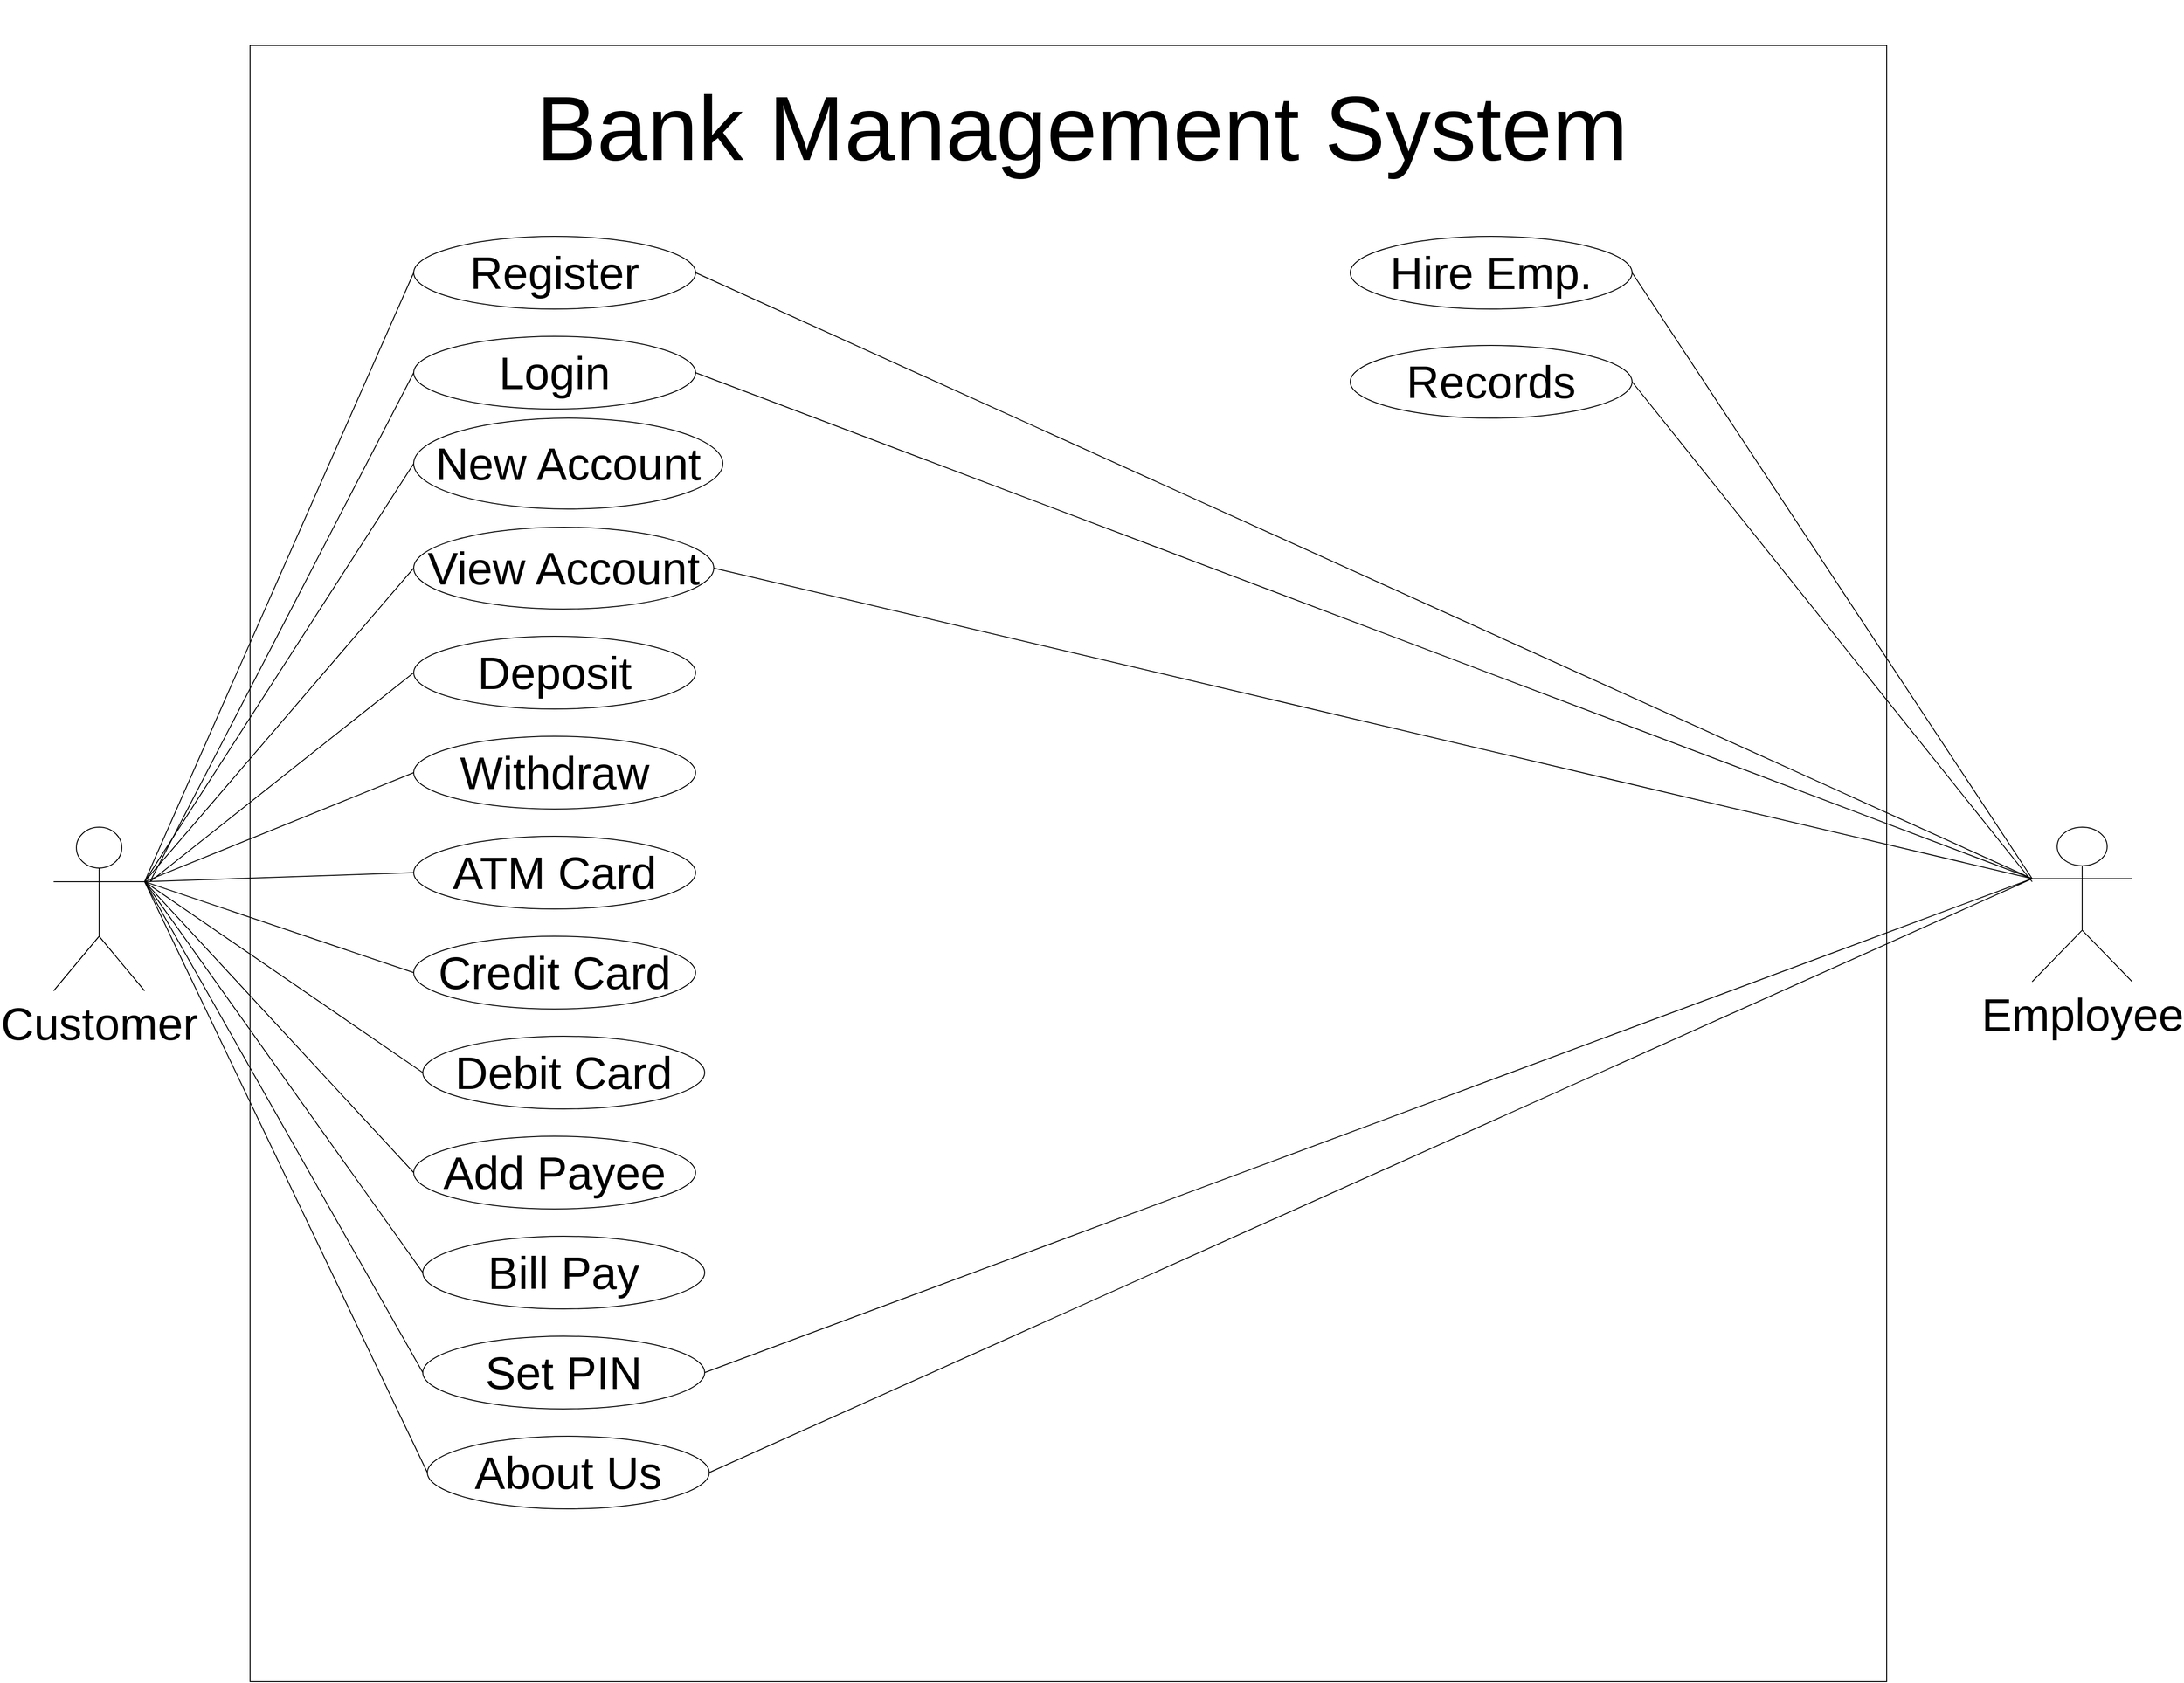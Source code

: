 <mxfile version="21.6.1" type="device">
  <diagram name="Page-1" id="UhHEcrwQUCHORO4G9uPf">
    <mxGraphModel dx="4947" dy="2389" grid="1" gridSize="10" guides="1" tooltips="1" connect="1" arrows="1" fold="1" page="1" pageScale="1" pageWidth="850" pageHeight="1100" math="0" shadow="0">
      <root>
        <mxCell id="0" />
        <mxCell id="1" parent="0" />
        <mxCell id="PY0LSQ1uhZMkH___Wvzr-1" value="" style="whiteSpace=wrap;html=1;aspect=fixed;" parent="1" vertex="1">
          <mxGeometry x="-510" y="150" width="1800" height="1800" as="geometry" />
        </mxCell>
        <mxCell id="PY0LSQ1uhZMkH___Wvzr-2" value="&lt;font style=&quot;font-size: 50px;&quot;&gt;Customer&lt;/font&gt;" style="shape=umlActor;verticalLabelPosition=bottom;verticalAlign=top;html=1;outlineConnect=0;" parent="1" vertex="1">
          <mxGeometry x="-726" y="1010" width="100" height="180" as="geometry" />
        </mxCell>
        <mxCell id="PY0LSQ1uhZMkH___Wvzr-3" value="&lt;font style=&quot;font-size: 100px;&quot;&gt;Bank Management System&lt;/font&gt;" style="text;html=1;strokeColor=none;fillColor=none;align=center;verticalAlign=middle;whiteSpace=wrap;rounded=0;" parent="1" vertex="1">
          <mxGeometry x="-570" y="100" width="1950" height="280" as="geometry" />
        </mxCell>
        <mxCell id="PY0LSQ1uhZMkH___Wvzr-4" value="&lt;font style=&quot;font-size: 50px;&quot;&gt;Employee&lt;/font&gt;" style="shape=umlActor;verticalLabelPosition=bottom;verticalAlign=top;html=1;outlineConnect=0;" parent="1" vertex="1">
          <mxGeometry x="1450" y="1010" width="110" height="170" as="geometry" />
        </mxCell>
        <mxCell id="PY0LSQ1uhZMkH___Wvzr-6" value="&lt;font style=&quot;font-size: 50px;&quot;&gt;Register&lt;/font&gt;" style="ellipse;whiteSpace=wrap;html=1;" parent="1" vertex="1">
          <mxGeometry x="-330" y="360" width="310" height="80" as="geometry" />
        </mxCell>
        <mxCell id="PY0LSQ1uhZMkH___Wvzr-13" value="" style="endArrow=none;html=1;rounded=0;exitX=1;exitY=0.333;exitDx=0;exitDy=0;exitPerimeter=0;" parent="1" source="PY0LSQ1uhZMkH___Wvzr-2" edge="1">
          <mxGeometry width="50" height="50" relative="1" as="geometry">
            <mxPoint x="-888.57" y="1090" as="sourcePoint" />
            <mxPoint x="-329.999" y="400" as="targetPoint" />
          </mxGeometry>
        </mxCell>
        <mxCell id="PY0LSQ1uhZMkH___Wvzr-14" value="&lt;span style=&quot;font-size: 50px;&quot;&gt;Login&lt;/span&gt;" style="ellipse;whiteSpace=wrap;html=1;" parent="1" vertex="1">
          <mxGeometry x="-330" y="470" width="310" height="80" as="geometry" />
        </mxCell>
        <mxCell id="PY0LSQ1uhZMkH___Wvzr-15" value="&lt;span style=&quot;font-size: 50px;&quot;&gt;New Account&lt;/span&gt;" style="ellipse;whiteSpace=wrap;html=1;" parent="1" vertex="1">
          <mxGeometry x="-330" y="560" width="340" height="100" as="geometry" />
        </mxCell>
        <mxCell id="PY0LSQ1uhZMkH___Wvzr-16" value="&lt;span style=&quot;font-size: 50px;&quot;&gt;View Account&lt;/span&gt;" style="ellipse;whiteSpace=wrap;html=1;" parent="1" vertex="1">
          <mxGeometry x="-330" y="680" width="330" height="90" as="geometry" />
        </mxCell>
        <mxCell id="PY0LSQ1uhZMkH___Wvzr-17" value="&lt;span style=&quot;font-size: 50px;&quot;&gt;Deposit&lt;/span&gt;" style="ellipse;whiteSpace=wrap;html=1;" parent="1" vertex="1">
          <mxGeometry x="-330" y="800" width="310" height="80" as="geometry" />
        </mxCell>
        <mxCell id="PY0LSQ1uhZMkH___Wvzr-18" value="&lt;span style=&quot;font-size: 50px;&quot;&gt;Withdraw&lt;/span&gt;" style="ellipse;whiteSpace=wrap;html=1;" parent="1" vertex="1">
          <mxGeometry x="-330" y="910" width="310" height="80" as="geometry" />
        </mxCell>
        <mxCell id="PY0LSQ1uhZMkH___Wvzr-19" value="" style="endArrow=none;html=1;rounded=0;exitX=1;exitY=0.333;exitDx=0;exitDy=0;exitPerimeter=0;entryX=0;entryY=0.5;entryDx=0;entryDy=0;" parent="1" target="PY0LSQ1uhZMkH___Wvzr-14" edge="1">
          <mxGeometry width="50" height="50" relative="1" as="geometry">
            <mxPoint x="-620" y="1070" as="sourcePoint" />
            <mxPoint x="-329.999" y="400" as="targetPoint" />
          </mxGeometry>
        </mxCell>
        <mxCell id="PY0LSQ1uhZMkH___Wvzr-20" value="" style="endArrow=none;html=1;rounded=0;entryX=0;entryY=0.5;entryDx=0;entryDy=0;exitX=1;exitY=0.333;exitDx=0;exitDy=0;exitPerimeter=0;" parent="1" source="PY0LSQ1uhZMkH___Wvzr-2" target="PY0LSQ1uhZMkH___Wvzr-15" edge="1">
          <mxGeometry width="50" height="50" relative="1" as="geometry">
            <mxPoint x="-620" y="1060" as="sourcePoint" />
            <mxPoint x="-309.999" y="420" as="targetPoint" />
          </mxGeometry>
        </mxCell>
        <mxCell id="PY0LSQ1uhZMkH___Wvzr-21" value="" style="endArrow=none;html=1;rounded=0;entryX=0;entryY=0.5;entryDx=0;entryDy=0;exitX=1;exitY=0.333;exitDx=0;exitDy=0;exitPerimeter=0;" parent="1" source="PY0LSQ1uhZMkH___Wvzr-2" target="PY0LSQ1uhZMkH___Wvzr-16" edge="1">
          <mxGeometry width="50" height="50" relative="1" as="geometry">
            <mxPoint x="-610" y="1080" as="sourcePoint" />
            <mxPoint x="-320" y="640" as="targetPoint" />
          </mxGeometry>
        </mxCell>
        <mxCell id="PY0LSQ1uhZMkH___Wvzr-22" value="" style="endArrow=none;html=1;rounded=0;entryX=0;entryY=0.5;entryDx=0;entryDy=0;" parent="1" target="PY0LSQ1uhZMkH___Wvzr-17" edge="1">
          <mxGeometry width="50" height="50" relative="1" as="geometry">
            <mxPoint x="-620" y="1070" as="sourcePoint" />
            <mxPoint x="-310" y="650" as="targetPoint" />
          </mxGeometry>
        </mxCell>
        <mxCell id="PY0LSQ1uhZMkH___Wvzr-23" value="" style="endArrow=none;html=1;rounded=0;entryX=0;entryY=0.5;entryDx=0;entryDy=0;exitX=1;exitY=0.333;exitDx=0;exitDy=0;exitPerimeter=0;" parent="1" source="PY0LSQ1uhZMkH___Wvzr-2" target="PY0LSQ1uhZMkH___Wvzr-18" edge="1">
          <mxGeometry width="50" height="50" relative="1" as="geometry">
            <mxPoint x="-580" y="1180" as="sourcePoint" />
            <mxPoint x="-300" y="660" as="targetPoint" />
          </mxGeometry>
        </mxCell>
        <mxCell id="PY0LSQ1uhZMkH___Wvzr-24" value="&lt;span style=&quot;font-size: 50px;&quot;&gt;ATM Card&lt;/span&gt;" style="ellipse;whiteSpace=wrap;html=1;" parent="1" vertex="1">
          <mxGeometry x="-330" y="1020" width="310" height="80" as="geometry" />
        </mxCell>
        <mxCell id="PY0LSQ1uhZMkH___Wvzr-25" value="&lt;span style=&quot;font-size: 50px;&quot;&gt;Credit Card&lt;/span&gt;" style="ellipse;whiteSpace=wrap;html=1;" parent="1" vertex="1">
          <mxGeometry x="-330" y="1130" width="310" height="80" as="geometry" />
        </mxCell>
        <mxCell id="PY0LSQ1uhZMkH___Wvzr-26" value="&lt;span style=&quot;font-size: 50px;&quot;&gt;Debit Card&lt;/span&gt;" style="ellipse;whiteSpace=wrap;html=1;" parent="1" vertex="1">
          <mxGeometry x="-320" y="1240" width="310" height="80" as="geometry" />
        </mxCell>
        <mxCell id="PY0LSQ1uhZMkH___Wvzr-27" value="&lt;span style=&quot;font-size: 50px;&quot;&gt;Add Payee&lt;/span&gt;" style="ellipse;whiteSpace=wrap;html=1;" parent="1" vertex="1">
          <mxGeometry x="-330" y="1350" width="310" height="80" as="geometry" />
        </mxCell>
        <mxCell id="PY0LSQ1uhZMkH___Wvzr-28" value="&lt;span style=&quot;font-size: 50px;&quot;&gt;Bill Pay&lt;/span&gt;" style="ellipse;whiteSpace=wrap;html=1;" parent="1" vertex="1">
          <mxGeometry x="-320" y="1460" width="310" height="80" as="geometry" />
        </mxCell>
        <mxCell id="PY0LSQ1uhZMkH___Wvzr-29" value="&lt;span style=&quot;font-size: 50px;&quot;&gt;Set PIN&lt;/span&gt;" style="ellipse;whiteSpace=wrap;html=1;" parent="1" vertex="1">
          <mxGeometry x="-320" y="1570" width="310" height="80" as="geometry" />
        </mxCell>
        <mxCell id="PY0LSQ1uhZMkH___Wvzr-31" value="" style="endArrow=none;html=1;rounded=0;exitX=1;exitY=0.333;exitDx=0;exitDy=0;exitPerimeter=0;entryX=0;entryY=0.5;entryDx=0;entryDy=0;" parent="1" source="PY0LSQ1uhZMkH___Wvzr-2" target="PY0LSQ1uhZMkH___Wvzr-24" edge="1">
          <mxGeometry width="50" height="50" relative="1" as="geometry">
            <mxPoint x="-610" y="1080" as="sourcePoint" />
            <mxPoint x="-319.999" y="410" as="targetPoint" />
          </mxGeometry>
        </mxCell>
        <mxCell id="PY0LSQ1uhZMkH___Wvzr-32" value="" style="endArrow=none;html=1;rounded=0;exitX=1;exitY=0.333;exitDx=0;exitDy=0;exitPerimeter=0;entryX=0;entryY=0.5;entryDx=0;entryDy=0;" parent="1" source="PY0LSQ1uhZMkH___Wvzr-2" target="PY0LSQ1uhZMkH___Wvzr-25" edge="1">
          <mxGeometry width="50" height="50" relative="1" as="geometry">
            <mxPoint x="-600" y="1090" as="sourcePoint" />
            <mxPoint x="-309.999" y="420" as="targetPoint" />
          </mxGeometry>
        </mxCell>
        <mxCell id="PY0LSQ1uhZMkH___Wvzr-43" value="" style="endArrow=none;html=1;rounded=0;exitX=1;exitY=0.333;exitDx=0;exitDy=0;exitPerimeter=0;entryX=0;entryY=0.5;entryDx=0;entryDy=0;" parent="1" source="PY0LSQ1uhZMkH___Wvzr-2" target="PY0LSQ1uhZMkH___Wvzr-26" edge="1">
          <mxGeometry width="50" height="50" relative="1" as="geometry">
            <mxPoint x="-616" y="1080" as="sourcePoint" />
            <mxPoint x="-319.999" y="410" as="targetPoint" />
          </mxGeometry>
        </mxCell>
        <mxCell id="PY0LSQ1uhZMkH___Wvzr-44" value="" style="endArrow=none;html=1;rounded=0;exitX=1;exitY=0.333;exitDx=0;exitDy=0;exitPerimeter=0;entryX=0;entryY=0.5;entryDx=0;entryDy=0;" parent="1" source="PY0LSQ1uhZMkH___Wvzr-2" target="PY0LSQ1uhZMkH___Wvzr-27" edge="1">
          <mxGeometry width="50" height="50" relative="1" as="geometry">
            <mxPoint x="-616" y="1080" as="sourcePoint" />
            <mxPoint x="-319.999" y="410" as="targetPoint" />
          </mxGeometry>
        </mxCell>
        <mxCell id="PY0LSQ1uhZMkH___Wvzr-45" value="" style="endArrow=none;html=1;rounded=0;exitX=1;exitY=0.333;exitDx=0;exitDy=0;exitPerimeter=0;entryX=0;entryY=0.5;entryDx=0;entryDy=0;" parent="1" source="PY0LSQ1uhZMkH___Wvzr-2" target="PY0LSQ1uhZMkH___Wvzr-28" edge="1">
          <mxGeometry width="50" height="50" relative="1" as="geometry">
            <mxPoint x="-616" y="1080" as="sourcePoint" />
            <mxPoint x="-319.999" y="410" as="targetPoint" />
          </mxGeometry>
        </mxCell>
        <mxCell id="PY0LSQ1uhZMkH___Wvzr-46" value="" style="endArrow=none;html=1;rounded=0;exitX=1;exitY=0.333;exitDx=0;exitDy=0;exitPerimeter=0;entryX=0;entryY=0.5;entryDx=0;entryDy=0;" parent="1" source="PY0LSQ1uhZMkH___Wvzr-2" target="PY0LSQ1uhZMkH___Wvzr-29" edge="1">
          <mxGeometry width="50" height="50" relative="1" as="geometry">
            <mxPoint x="-616" y="1080" as="sourcePoint" />
            <mxPoint x="-319.999" y="410" as="targetPoint" />
          </mxGeometry>
        </mxCell>
        <mxCell id="KU612dQUasw-EYwCskU8-1" value="&lt;span style=&quot;font-size: 50px;&quot;&gt;Hire Emp.&lt;/span&gt;" style="ellipse;whiteSpace=wrap;html=1;" vertex="1" parent="1">
          <mxGeometry x="700" y="360" width="310" height="80" as="geometry" />
        </mxCell>
        <mxCell id="KU612dQUasw-EYwCskU8-4" value="" style="endArrow=none;html=1;rounded=0;exitX=1;exitY=0.5;exitDx=0;exitDy=0;entryX=0;entryY=0.333;entryDx=0;entryDy=0;entryPerimeter=0;" edge="1" parent="1" source="PY0LSQ1uhZMkH___Wvzr-14" target="PY0LSQ1uhZMkH___Wvzr-4">
          <mxGeometry width="50" height="50" relative="1" as="geometry">
            <mxPoint x="-20" y="513" as="sourcePoint" />
            <mxPoint x="1450" y="1180" as="targetPoint" />
          </mxGeometry>
        </mxCell>
        <mxCell id="KU612dQUasw-EYwCskU8-5" value="&lt;span style=&quot;font-size: 50px;&quot;&gt;Records&lt;/span&gt;" style="ellipse;whiteSpace=wrap;html=1;" vertex="1" parent="1">
          <mxGeometry x="700" y="480" width="310" height="80" as="geometry" />
        </mxCell>
        <mxCell id="KU612dQUasw-EYwCskU8-6" value="" style="endArrow=none;html=1;rounded=0;exitX=1;exitY=0.5;exitDx=0;exitDy=0;entryX=0;entryY=0.333;entryDx=0;entryDy=0;entryPerimeter=0;" edge="1" parent="1" source="PY0LSQ1uhZMkH___Wvzr-6" target="PY0LSQ1uhZMkH___Wvzr-4">
          <mxGeometry width="50" height="50" relative="1" as="geometry">
            <mxPoint x="-10" y="410" as="sourcePoint" />
            <mxPoint x="1460" y="1077" as="targetPoint" />
          </mxGeometry>
        </mxCell>
        <mxCell id="KU612dQUasw-EYwCskU8-8" value="" style="endArrow=none;html=1;rounded=0;exitX=1;exitY=0.5;exitDx=0;exitDy=0;entryX=0;entryY=0.333;entryDx=0;entryDy=0;entryPerimeter=0;" edge="1" parent="1" source="KU612dQUasw-EYwCskU8-1" target="PY0LSQ1uhZMkH___Wvzr-4">
          <mxGeometry width="50" height="50" relative="1" as="geometry">
            <mxPoint x="-10" y="410" as="sourcePoint" />
            <mxPoint x="1450" y="1070" as="targetPoint" />
          </mxGeometry>
        </mxCell>
        <mxCell id="KU612dQUasw-EYwCskU8-9" value="" style="endArrow=none;html=1;rounded=0;exitX=1;exitY=0.5;exitDx=0;exitDy=0;" edge="1" parent="1" source="KU612dQUasw-EYwCskU8-5">
          <mxGeometry width="50" height="50" relative="1" as="geometry">
            <mxPoint x="1020" y="410" as="sourcePoint" />
            <mxPoint x="1450" y="1070" as="targetPoint" />
          </mxGeometry>
        </mxCell>
        <mxCell id="KU612dQUasw-EYwCskU8-10" value="" style="endArrow=none;html=1;rounded=0;exitX=1;exitY=0.5;exitDx=0;exitDy=0;entryX=0;entryY=0.333;entryDx=0;entryDy=0;entryPerimeter=0;" edge="1" parent="1" source="PY0LSQ1uhZMkH___Wvzr-16" target="PY0LSQ1uhZMkH___Wvzr-4">
          <mxGeometry width="50" height="50" relative="1" as="geometry">
            <mxPoint x="-10" y="520" as="sourcePoint" />
            <mxPoint x="1460" y="1077" as="targetPoint" />
          </mxGeometry>
        </mxCell>
        <mxCell id="KU612dQUasw-EYwCskU8-11" value="" style="endArrow=none;html=1;rounded=0;exitX=1;exitY=0.5;exitDx=0;exitDy=0;entryX=0;entryY=0.333;entryDx=0;entryDy=0;entryPerimeter=0;" edge="1" parent="1" source="PY0LSQ1uhZMkH___Wvzr-29" target="PY0LSQ1uhZMkH___Wvzr-4">
          <mxGeometry width="50" height="50" relative="1" as="geometry">
            <mxPoint x="10" y="735" as="sourcePoint" />
            <mxPoint x="1460" y="1077" as="targetPoint" />
          </mxGeometry>
        </mxCell>
        <mxCell id="KU612dQUasw-EYwCskU8-12" value="&lt;span style=&quot;font-size: 50px;&quot;&gt;About Us&lt;/span&gt;" style="ellipse;whiteSpace=wrap;html=1;" vertex="1" parent="1">
          <mxGeometry x="-315" y="1680" width="310" height="80" as="geometry" />
        </mxCell>
        <mxCell id="KU612dQUasw-EYwCskU8-13" value="" style="endArrow=none;html=1;rounded=0;exitX=1;exitY=0.333;exitDx=0;exitDy=0;exitPerimeter=0;entryX=0;entryY=0.5;entryDx=0;entryDy=0;" edge="1" parent="1" source="PY0LSQ1uhZMkH___Wvzr-2" target="KU612dQUasw-EYwCskU8-12">
          <mxGeometry width="50" height="50" relative="1" as="geometry">
            <mxPoint x="-616" y="1080" as="sourcePoint" />
            <mxPoint x="-310" y="1620" as="targetPoint" />
          </mxGeometry>
        </mxCell>
        <mxCell id="KU612dQUasw-EYwCskU8-14" value="" style="endArrow=none;html=1;rounded=0;entryX=0;entryY=0.333;entryDx=0;entryDy=0;entryPerimeter=0;exitX=1;exitY=0.5;exitDx=0;exitDy=0;" edge="1" parent="1" source="KU612dQUasw-EYwCskU8-12" target="PY0LSQ1uhZMkH___Wvzr-4">
          <mxGeometry width="50" height="50" relative="1" as="geometry">
            <mxPoint y="1620" as="sourcePoint" />
            <mxPoint x="1460" y="1077" as="targetPoint" />
          </mxGeometry>
        </mxCell>
      </root>
    </mxGraphModel>
  </diagram>
</mxfile>
